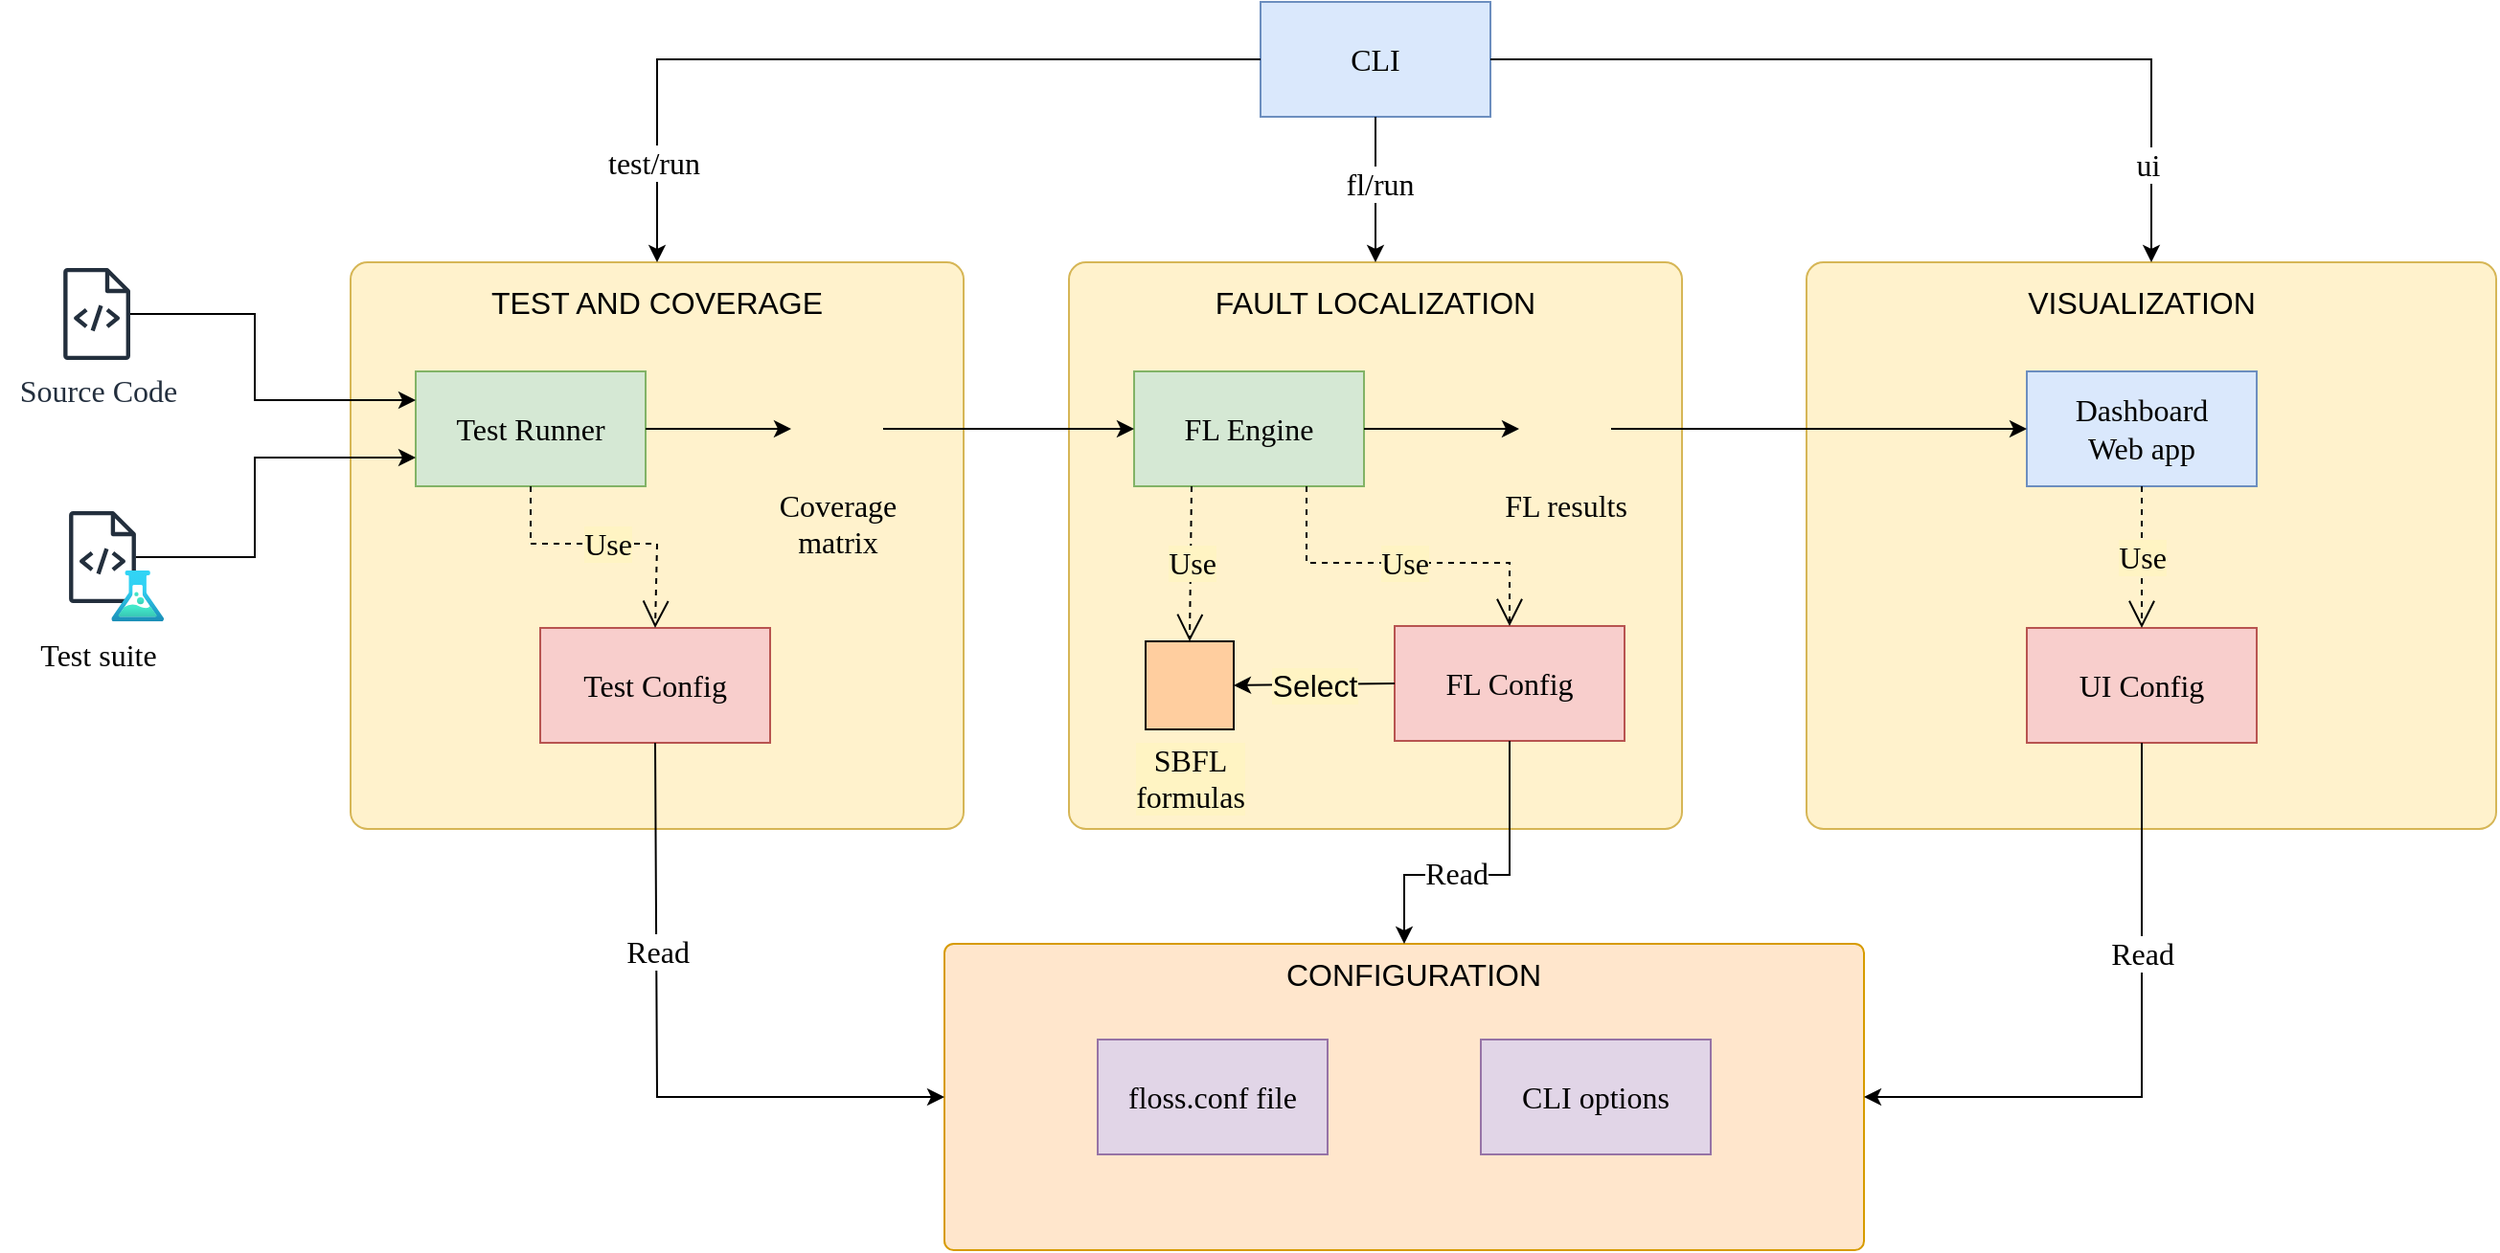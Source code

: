 <mxfile version="28.1.2">
  <diagram name="Pagina-1" id="q-v014Gw9bootYPPH7_h">
    <mxGraphModel dx="786" dy="419" grid="1" gridSize="10" guides="1" tooltips="1" connect="1" arrows="1" fold="1" page="1" pageScale="1" pageWidth="827" pageHeight="1169" math="0" shadow="0">
      <root>
        <mxCell id="0" />
        <mxCell id="1" parent="0" />
        <mxCell id="enffz51KQ3bBpn6qqEa7-1" value="" style="sketch=0;outlineConnect=0;fontColor=#232F3E;gradientColor=none;fillColor=#232F3D;strokeColor=none;dashed=0;verticalLabelPosition=bottom;verticalAlign=top;align=center;html=1;fontSize=16;fontStyle=0;aspect=fixed;pointerEvents=1;shape=mxgraph.aws4.source_code;fontFamily=Verdana;" parent="1" vertex="1">
          <mxGeometry x="92.96" y="290" width="35.08" height="48" as="geometry" />
        </mxCell>
        <mxCell id="enffz51KQ3bBpn6qqEa7-2" value="" style="rounded=1;whiteSpace=wrap;html=1;arcSize=3;fillColor=#ffe6cc;strokeColor=#d79b00;fontSize=16;fontFamily=Verdana;" parent="1" vertex="1">
          <mxGeometry x="550" y="516" width="480" height="160" as="geometry" />
        </mxCell>
        <mxCell id="enffz51KQ3bBpn6qqEa7-3" value="" style="rounded=1;whiteSpace=wrap;html=1;arcSize=3;fillColor=#fff2cc;strokeColor=#d6b656;fontSize=16;fontFamily=Verdana;" parent="1" vertex="1">
          <mxGeometry x="1000" y="160" width="360" height="296" as="geometry" />
        </mxCell>
        <mxCell id="enffz51KQ3bBpn6qqEa7-4" value="" style="rounded=1;whiteSpace=wrap;html=1;arcSize=3;fillColor=#fff2cc;strokeColor=#d6b656;fontSize=16;fontFamily=Verdana;" parent="1" vertex="1">
          <mxGeometry x="615" y="160" width="320" height="296" as="geometry" />
        </mxCell>
        <mxCell id="enffz51KQ3bBpn6qqEa7-5" value="" style="rounded=1;whiteSpace=wrap;html=1;arcSize=3;fillColor=#fff2cc;strokeColor=#d6b656;fontSize=16;fontFamily=Verdana;" parent="1" vertex="1">
          <mxGeometry x="240" y="160" width="320" height="296" as="geometry" />
        </mxCell>
        <mxCell id="enffz51KQ3bBpn6qqEa7-6" value="&lt;font face=&quot;Helvetica&quot;&gt;FAULT LOCALIZATION&lt;/font&gt;" style="text;html=1;align=center;verticalAlign=middle;whiteSpace=wrap;rounded=0;fontSize=16;fontFamily=Verdana;" parent="1" vertex="1">
          <mxGeometry x="665" y="166" width="220" height="30" as="geometry" />
        </mxCell>
        <mxCell id="enffz51KQ3bBpn6qqEa7-7" value="TEST AND COVERAGE" style="text;html=1;align=center;verticalAlign=middle;whiteSpace=wrap;rounded=0;fontSize=16;fontFamily=Helvetica;" parent="1" vertex="1">
          <mxGeometry x="260" y="166" width="280" height="30" as="geometry" />
        </mxCell>
        <mxCell id="enffz51KQ3bBpn6qqEa7-8" value="&lt;font face=&quot;Helvetica&quot;&gt;VISUALIZATION&lt;/font&gt;" style="text;html=1;align=center;verticalAlign=middle;whiteSpace=wrap;rounded=0;fontSize=16;fontFamily=Verdana;" parent="1" vertex="1">
          <mxGeometry x="1065" y="166" width="220" height="30" as="geometry" />
        </mxCell>
        <mxCell id="enffz51KQ3bBpn6qqEa7-9" value="&lt;div&gt;CLI&lt;/div&gt;" style="rounded=0;whiteSpace=wrap;html=1;fillColor=#dae8fc;strokeColor=#6c8ebf;fontSize=16;fontFamily=Verdana;" parent="1" vertex="1">
          <mxGeometry x="715" y="24" width="120" height="60" as="geometry" />
        </mxCell>
        <mxCell id="enffz51KQ3bBpn6qqEa7-10" value="Test Runner" style="rounded=0;whiteSpace=wrap;html=1;fillColor=#d5e8d4;strokeColor=#82b366;fontSize=16;fontFamily=Verdana;" parent="1" vertex="1">
          <mxGeometry x="274" y="217" width="120" height="60" as="geometry" />
        </mxCell>
        <mxCell id="enffz51KQ3bBpn6qqEa7-11" value="FL Engine" style="rounded=0;whiteSpace=wrap;html=1;fillColor=#d5e8d4;strokeColor=#82b366;fontSize=16;fontFamily=Verdana;" parent="1" vertex="1">
          <mxGeometry x="649" y="217" width="120" height="60" as="geometry" />
        </mxCell>
        <mxCell id="enffz51KQ3bBpn6qqEa7-12" value="&lt;div&gt;Dashboard&lt;/div&gt;&lt;div&gt;Web app&lt;/div&gt;" style="rounded=0;whiteSpace=wrap;html=1;fillColor=#dae8fc;strokeColor=#6c8ebf;fontSize=16;fontFamily=Verdana;" parent="1" vertex="1">
          <mxGeometry x="1115" y="217" width="120" height="60" as="geometry" />
        </mxCell>
        <mxCell id="enffz51KQ3bBpn6qqEa7-13" value="CLI options" style="rounded=0;whiteSpace=wrap;html=1;fillColor=#e1d5e7;strokeColor=#9673a6;fontSize=16;fontFamily=Verdana;" parent="1" vertex="1">
          <mxGeometry x="830" y="566" width="120" height="60" as="geometry" />
        </mxCell>
        <mxCell id="enffz51KQ3bBpn6qqEa7-14" value="&lt;font face=&quot;Helvetica&quot;&gt;CONFIGURATION&lt;/font&gt;" style="text;html=1;align=center;verticalAlign=middle;whiteSpace=wrap;rounded=0;fontSize=16;fontFamily=Verdana;" parent="1" vertex="1">
          <mxGeometry x="685" y="517" width="220" height="30" as="geometry" />
        </mxCell>
        <mxCell id="enffz51KQ3bBpn6qqEa7-15" value="floss.conf file" style="rounded=0;whiteSpace=wrap;html=1;fillColor=#e1d5e7;strokeColor=#9673a6;fontSize=16;fontFamily=Verdana;" parent="1" vertex="1">
          <mxGeometry x="630" y="566" width="120" height="60" as="geometry" />
        </mxCell>
        <mxCell id="enffz51KQ3bBpn6qqEa7-16" value="Source Code" style="sketch=0;outlineConnect=0;fontColor=#232F3E;gradientColor=none;fillColor=#232F3D;strokeColor=none;dashed=0;verticalLabelPosition=bottom;verticalAlign=top;align=center;html=1;fontSize=16;fontStyle=0;aspect=fixed;pointerEvents=1;shape=mxgraph.aws4.source_code;fontFamily=Verdana;" parent="1" vertex="1">
          <mxGeometry x="90" y="163" width="35.08" height="48" as="geometry" />
        </mxCell>
        <mxCell id="enffz51KQ3bBpn6qqEa7-17" value="" style="image;aspect=fixed;html=1;points=[];align=center;fontSize=16;image=img/lib/azure2/general/Load_Test.svg;fontFamily=Verdana;" parent="1" vertex="1">
          <mxGeometry x="115.15" y="321" width="27.39" height="26.59" as="geometry" />
        </mxCell>
        <mxCell id="enffz51KQ3bBpn6qqEa7-18" value="&lt;font&gt;Test suite&lt;/font&gt;" style="text;html=1;align=center;verticalAlign=middle;resizable=0;points=[];autosize=1;strokeColor=none;fillColor=none;fontSize=16;fontFamily=Verdana;" parent="1" vertex="1">
          <mxGeometry x="57.54" y="350" width="100" height="30" as="geometry" />
        </mxCell>
        <mxCell id="enffz51KQ3bBpn6qqEa7-19" value="Test Config" style="rounded=0;whiteSpace=wrap;html=1;fillColor=#f8cecc;strokeColor=#b85450;fontSize=16;fontFamily=Verdana;" parent="1" vertex="1">
          <mxGeometry x="339" y="351" width="120" height="60" as="geometry" />
        </mxCell>
        <mxCell id="enffz51KQ3bBpn6qqEa7-20" value="FL Config" style="rounded=0;whiteSpace=wrap;html=1;fillColor=#f8cecc;strokeColor=#b85450;fontSize=16;fontFamily=Verdana;" parent="1" vertex="1">
          <mxGeometry x="785" y="350" width="120" height="60" as="geometry" />
        </mxCell>
        <mxCell id="enffz51KQ3bBpn6qqEa7-21" value="UI Config" style="rounded=0;whiteSpace=wrap;html=1;fillColor=#f8cecc;strokeColor=#b85450;fontSize=16;fontFamily=Verdana;" parent="1" vertex="1">
          <mxGeometry x="1115" y="351" width="120" height="60" as="geometry" />
        </mxCell>
        <mxCell id="enffz51KQ3bBpn6qqEa7-22" value="Use" style="endArrow=open;endSize=12;dashed=1;html=1;rounded=0;exitX=0.5;exitY=1;exitDx=0;exitDy=0;entryX=0.5;entryY=0;entryDx=0;entryDy=0;labelBackgroundColor=#FFF4C3;fontSize=16;fontFamily=Verdana;" parent="1" source="enffz51KQ3bBpn6qqEa7-10" target="enffz51KQ3bBpn6qqEa7-19" edge="1">
          <mxGeometry width="160" relative="1" as="geometry">
            <mxPoint x="514" y="337" as="sourcePoint" />
            <mxPoint x="400" y="337.41" as="targetPoint" />
            <Array as="points">
              <mxPoint x="334" y="307" />
              <mxPoint x="400" y="307" />
            </Array>
          </mxGeometry>
        </mxCell>
        <mxCell id="enffz51KQ3bBpn6qqEa7-24" value="Use" style="endArrow=open;endSize=12;dashed=1;html=1;rounded=0;exitX=0.5;exitY=1;exitDx=0;exitDy=0;labelBackgroundColor=#FFF4C3;fontSize=16;fontFamily=Verdana;entryX=0.5;entryY=0;entryDx=0;entryDy=0;" parent="1" source="enffz51KQ3bBpn6qqEa7-12" target="enffz51KQ3bBpn6qqEa7-21" edge="1">
          <mxGeometry width="160" relative="1" as="geometry">
            <mxPoint x="755" y="287" as="sourcePoint" />
            <mxPoint x="1175" y="338" as="targetPoint" />
          </mxGeometry>
        </mxCell>
        <mxCell id="enffz51KQ3bBpn6qqEa7-25" value="Read" style="endArrow=classic;html=1;rounded=0;exitX=0.5;exitY=1;exitDx=0;exitDy=0;entryX=0;entryY=0.5;entryDx=0;entryDy=0;fontSize=16;fontFamily=Verdana;" parent="1" source="enffz51KQ3bBpn6qqEa7-19" target="enffz51KQ3bBpn6qqEa7-2" edge="1">
          <mxGeometry x="-0.349" width="50" height="50" relative="1" as="geometry">
            <mxPoint x="740" y="396" as="sourcePoint" />
            <mxPoint x="790" y="346" as="targetPoint" />
            <Array as="points">
              <mxPoint x="400" y="596" />
            </Array>
            <mxPoint as="offset" />
          </mxGeometry>
        </mxCell>
        <mxCell id="enffz51KQ3bBpn6qqEa7-26" value="" style="endArrow=classic;html=1;rounded=0;exitX=0.5;exitY=1;exitDx=0;exitDy=0;entryX=0.5;entryY=0;entryDx=0;entryDy=0;fontSize=16;fontFamily=Verdana;" parent="1" source="enffz51KQ3bBpn6qqEa7-20" target="enffz51KQ3bBpn6qqEa7-2" edge="1">
          <mxGeometry width="50" height="50" relative="1" as="geometry">
            <mxPoint x="685" y="396" as="sourcePoint" />
            <mxPoint x="845" y="496" as="targetPoint" />
            <Array as="points">
              <mxPoint x="845" y="480" />
              <mxPoint x="790" y="480" />
            </Array>
          </mxGeometry>
        </mxCell>
        <mxCell id="enffz51KQ3bBpn6qqEa7-27" value="&lt;div&gt;Read&lt;/div&gt;" style="edgeLabel;html=1;align=center;verticalAlign=middle;resizable=0;points=[];fontSize=16;fontFamily=Verdana;" parent="enffz51KQ3bBpn6qqEa7-26" vertex="1" connectable="0">
          <mxGeometry x="-0.042" y="-1" relative="1" as="geometry">
            <mxPoint x="-21" as="offset" />
          </mxGeometry>
        </mxCell>
        <mxCell id="enffz51KQ3bBpn6qqEa7-28" value="" style="endArrow=classic;html=1;rounded=0;entryX=0;entryY=0.25;entryDx=0;entryDy=0;fontSize=16;fontFamily=Verdana;" parent="1" source="enffz51KQ3bBpn6qqEa7-16" target="enffz51KQ3bBpn6qqEa7-10" edge="1">
          <mxGeometry width="50" height="50" relative="1" as="geometry">
            <mxPoint x="610" y="373" as="sourcePoint" />
            <mxPoint x="660" y="323" as="targetPoint" />
            <Array as="points">
              <mxPoint x="190" y="187" />
              <mxPoint x="190" y="232" />
            </Array>
          </mxGeometry>
        </mxCell>
        <mxCell id="enffz51KQ3bBpn6qqEa7-29" value="" style="endArrow=classic;html=1;rounded=0;entryX=0;entryY=0.75;entryDx=0;entryDy=0;fontSize=16;fontFamily=Verdana;" parent="1" source="enffz51KQ3bBpn6qqEa7-1" target="enffz51KQ3bBpn6qqEa7-10" edge="1">
          <mxGeometry width="50" height="50" relative="1" as="geometry">
            <mxPoint x="170" y="347" as="sourcePoint" />
            <mxPoint x="284" y="263" as="targetPoint" />
            <Array as="points">
              <mxPoint x="190" y="314" />
              <mxPoint x="190" y="262" />
            </Array>
          </mxGeometry>
        </mxCell>
        <mxCell id="enffz51KQ3bBpn6qqEa7-30" value="" style="endArrow=classic;html=1;rounded=0;entryX=0;entryY=0.5;entryDx=0;entryDy=0;exitX=1;exitY=0.5;exitDx=0;exitDy=0;fontSize=16;fontFamily=Verdana;" parent="1" source="enffz51KQ3bBpn6qqEa7-39" target="enffz51KQ3bBpn6qqEa7-12" edge="1">
          <mxGeometry width="50" height="50" relative="1" as="geometry">
            <mxPoint x="995" y="247" as="sourcePoint" />
            <mxPoint x="990" y="317" as="targetPoint" />
          </mxGeometry>
        </mxCell>
        <mxCell id="enffz51KQ3bBpn6qqEa7-33" value="" style="endArrow=classic;html=1;rounded=0;exitX=0;exitY=0.5;exitDx=0;exitDy=0;entryX=0.5;entryY=0;entryDx=0;entryDy=0;fontSize=16;fontFamily=Verdana;" parent="1" source="enffz51KQ3bBpn6qqEa7-9" target="enffz51KQ3bBpn6qqEa7-5" edge="1">
          <mxGeometry width="50" height="50" relative="1" as="geometry">
            <mxPoint x="790" y="316" as="sourcePoint" />
            <mxPoint x="430" y="86" as="targetPoint" />
            <Array as="points">
              <mxPoint x="400" y="54" />
            </Array>
          </mxGeometry>
        </mxCell>
        <mxCell id="enffz51KQ3bBpn6qqEa7-34" value="test/run" style="edgeLabel;html=1;align=center;verticalAlign=middle;resizable=0;points=[];labelBackgroundColor=default;fontSize=16;fontFamily=Verdana;" parent="enffz51KQ3bBpn6qqEa7-33" vertex="1" connectable="0">
          <mxGeometry x="0.673" y="-2" relative="1" as="geometry">
            <mxPoint y="17" as="offset" />
          </mxGeometry>
        </mxCell>
        <mxCell id="enffz51KQ3bBpn6qqEa7-35" value="" style="endArrow=classic;html=1;rounded=0;exitX=1;exitY=0.5;exitDx=0;exitDy=0;entryX=0.5;entryY=0;entryDx=0;entryDy=0;fontSize=16;fontFamily=Verdana;" parent="1" source="enffz51KQ3bBpn6qqEa7-9" target="enffz51KQ3bBpn6qqEa7-3" edge="1">
          <mxGeometry width="50" height="50" relative="1" as="geometry">
            <mxPoint x="790" y="316" as="sourcePoint" />
            <mxPoint x="840" y="266" as="targetPoint" />
            <Array as="points">
              <mxPoint x="1180" y="54" />
            </Array>
          </mxGeometry>
        </mxCell>
        <mxCell id="enffz51KQ3bBpn6qqEa7-36" value="ui" style="edgeLabel;html=1;align=center;verticalAlign=middle;resizable=0;points=[];fontSize=16;fontFamily=Verdana;" parent="enffz51KQ3bBpn6qqEa7-35" vertex="1" connectable="0">
          <mxGeometry x="0.662" y="-2" relative="1" as="geometry">
            <mxPoint y="25" as="offset" />
          </mxGeometry>
        </mxCell>
        <mxCell id="enffz51KQ3bBpn6qqEa7-37" value="" style="endArrow=classic;html=1;rounded=0;exitX=0.5;exitY=1;exitDx=0;exitDy=0;entryX=0.5;entryY=0;entryDx=0;entryDy=0;fontSize=16;fontFamily=Verdana;" parent="1" source="enffz51KQ3bBpn6qqEa7-9" target="enffz51KQ3bBpn6qqEa7-4" edge="1">
          <mxGeometry width="50" height="50" relative="1" as="geometry">
            <mxPoint x="735" y="316" as="sourcePoint" />
            <mxPoint x="815" y="96" as="targetPoint" />
          </mxGeometry>
        </mxCell>
        <mxCell id="enffz51KQ3bBpn6qqEa7-38" value="fl/run" style="edgeLabel;html=1;align=center;verticalAlign=middle;resizable=0;points=[];fontSize=16;fontFamily=Verdana;" parent="enffz51KQ3bBpn6qqEa7-37" vertex="1" connectable="0">
          <mxGeometry x="-0.017" y="2" relative="1" as="geometry">
            <mxPoint y="-3" as="offset" />
          </mxGeometry>
        </mxCell>
        <mxCell id="enffz51KQ3bBpn6qqEa7-39" value="&lt;div&gt;FL results&lt;/div&gt;" style="shape=image;html=1;verticalAlign=top;verticalLabelPosition=bottom;labelBackgroundColor=none;imageAspect=0;aspect=fixed;image=https://icons.diagrams.net/icon-cache1/48_Bubbles-2335/13.Clipboard-635.svg;fontSize=16;fontFamily=Verdana;" parent="1" vertex="1">
          <mxGeometry x="850" y="223" width="48" height="48" as="geometry" />
        </mxCell>
        <mxCell id="enffz51KQ3bBpn6qqEa7-40" value="&lt;div&gt;&lt;span&gt;Coverage&lt;/span&gt;&lt;/div&gt;&lt;div&gt;&lt;span&gt;matrix&lt;/span&gt;&lt;/div&gt;" style="shape=image;html=1;verticalAlign=top;verticalLabelPosition=bottom;labelBackgroundColor=none;imageAspect=0;aspect=fixed;image=https://icons.diagrams.net/icon-cache1/48_Bubbles-2335/13.Clipboard-635.svg;fontSize=16;fontFamily=Verdana;imageBackground=none;imageBorder=none;" parent="1" vertex="1">
          <mxGeometry x="470" y="223" width="48" height="48" as="geometry" />
        </mxCell>
        <mxCell id="enffz51KQ3bBpn6qqEa7-41" value="" style="endArrow=classic;html=1;rounded=0;exitX=1;exitY=0.5;exitDx=0;exitDy=0;entryX=0;entryY=0.5;entryDx=0;entryDy=0;fontSize=16;fontFamily=Verdana;" parent="1" source="enffz51KQ3bBpn6qqEa7-10" target="enffz51KQ3bBpn6qqEa7-40" edge="1">
          <mxGeometry width="50" height="50" relative="1" as="geometry">
            <mxPoint x="804" y="337" as="sourcePoint" />
            <mxPoint x="474" y="247" as="targetPoint" />
          </mxGeometry>
        </mxCell>
        <mxCell id="enffz51KQ3bBpn6qqEa7-42" value="" style="endArrow=classic;html=1;rounded=0;exitX=1;exitY=0.5;exitDx=0;exitDy=0;entryX=0;entryY=0.5;entryDx=0;entryDy=0;fontSize=16;fontFamily=Verdana;" parent="1" source="enffz51KQ3bBpn6qqEa7-40" target="enffz51KQ3bBpn6qqEa7-11" edge="1">
          <mxGeometry width="50" height="50" relative="1" as="geometry">
            <mxPoint x="650" y="317" as="sourcePoint" />
            <mxPoint x="700" y="267" as="targetPoint" />
          </mxGeometry>
        </mxCell>
        <mxCell id="enffz51KQ3bBpn6qqEa7-43" value="" style="endArrow=classic;html=1;rounded=0;exitX=1;exitY=0.5;exitDx=0;exitDy=0;entryX=0;entryY=0.5;entryDx=0;entryDy=0;fontSize=16;fontFamily=Verdana;" parent="1" source="enffz51KQ3bBpn6qqEa7-11" target="enffz51KQ3bBpn6qqEa7-39" edge="1">
          <mxGeometry width="50" height="50" relative="1" as="geometry">
            <mxPoint x="785" y="257" as="sourcePoint" />
            <mxPoint x="852" y="257" as="targetPoint" />
          </mxGeometry>
        </mxCell>
        <mxCell id="enffz51KQ3bBpn6qqEa7-47" value="&lt;div&gt;SBFL&lt;/div&gt;&lt;div&gt;formulas&lt;/div&gt;" style="shape=image;html=1;verticalAlign=top;verticalLabelPosition=bottom;labelBackgroundColor=light-dark(#FFF4C3,#121212);imageAspect=0;aspect=fixed;image=https://icons.diagrams.net/icon-cache1/Phosphor_Thin_Vol_3-1982/function-thin-1228.svg;imageBorder=default;perimeter=rectanglePerimeter;perimeterSpacing=0;imageBackground=light-dark(#FFCE9F,#121212);fontSize=16;fontFamily=Verdana;" parent="1" vertex="1">
          <mxGeometry x="655" y="358" width="46" height="46" as="geometry" />
        </mxCell>
        <mxCell id="enffz51KQ3bBpn6qqEa7-23" value="Use" style="endArrow=open;endSize=12;dashed=1;html=1;rounded=0;exitX=0.75;exitY=1;exitDx=0;exitDy=0;labelBackgroundColor=#FFF4C3;fontSize=16;fontFamily=Verdana;entryX=0.5;entryY=0;entryDx=0;entryDy=0;" parent="1" source="enffz51KQ3bBpn6qqEa7-11" target="enffz51KQ3bBpn6qqEa7-20" edge="1">
          <mxGeometry x="0.017" width="160" relative="1" as="geometry">
            <mxPoint x="305" y="287" as="sourcePoint" />
            <mxPoint x="845" y="337" as="targetPoint" />
            <Array as="points">
              <mxPoint x="739" y="317" />
              <mxPoint x="845" y="317" />
            </Array>
            <mxPoint as="offset" />
          </mxGeometry>
        </mxCell>
        <mxCell id="enffz51KQ3bBpn6qqEa7-48" value="Use" style="endArrow=open;endSize=12;dashed=1;html=1;rounded=0;exitX=0.25;exitY=1;exitDx=0;exitDy=0;entryX=0.5;entryY=0;entryDx=0;entryDy=0;fontSize=16;fontFamily=Verdana;labelBackgroundColor=light-dark(#FFF4C3,#121212);" parent="1" source="enffz51KQ3bBpn6qqEa7-11" target="enffz51KQ3bBpn6qqEa7-47" edge="1">
          <mxGeometry width="160" relative="1" as="geometry">
            <mxPoint x="544" y="377" as="sourcePoint" />
            <mxPoint x="678" y="345" as="targetPoint" />
          </mxGeometry>
        </mxCell>
        <mxCell id="enffz51KQ3bBpn6qqEa7-50" value="" style="endArrow=classic;html=1;rounded=0;exitX=0;exitY=0.5;exitDx=0;exitDy=0;entryX=1;entryY=0.5;entryDx=0;entryDy=0;" parent="1" source="enffz51KQ3bBpn6qqEa7-20" target="enffz51KQ3bBpn6qqEa7-47" edge="1">
          <mxGeometry relative="1" as="geometry">
            <mxPoint x="785" y="367" as="sourcePoint" />
            <mxPoint x="701" y="368" as="targetPoint" />
          </mxGeometry>
        </mxCell>
        <mxCell id="enffz51KQ3bBpn6qqEa7-51" value="Select" style="edgeLabel;resizable=0;html=1;;align=center;verticalAlign=middle;fontSize=16;labelBackgroundColor=light-dark(#FFF4C3,#121212);" parent="enffz51KQ3bBpn6qqEa7-50" connectable="0" vertex="1">
          <mxGeometry relative="1" as="geometry" />
        </mxCell>
        <mxCell id="enffz51KQ3bBpn6qqEa7-31" value="" style="endArrow=classic;html=1;rounded=0;exitX=0.5;exitY=1;exitDx=0;exitDy=0;entryX=1;entryY=0.5;entryDx=0;entryDy=0;fontSize=16;fontFamily=Verdana;" parent="1" source="enffz51KQ3bBpn6qqEa7-21" target="enffz51KQ3bBpn6qqEa7-2" edge="1">
          <mxGeometry width="50" height="50" relative="1" as="geometry">
            <mxPoint x="939" y="436" as="sourcePoint" />
            <mxPoint x="1029" y="596" as="targetPoint" />
            <Array as="points">
              <mxPoint x="1175" y="596" />
            </Array>
          </mxGeometry>
        </mxCell>
        <mxCell id="enffz51KQ3bBpn6qqEa7-32" value="&lt;div&gt;Read&lt;/div&gt;" style="edgeLabel;html=1;align=center;verticalAlign=middle;resizable=0;points=[];fontSize=16;fontFamily=Verdana;" parent="enffz51KQ3bBpn6qqEa7-31" vertex="1" connectable="0">
          <mxGeometry x="-0.522" y="-1" relative="1" as="geometry">
            <mxPoint x="1" y="31" as="offset" />
          </mxGeometry>
        </mxCell>
      </root>
    </mxGraphModel>
  </diagram>
</mxfile>
